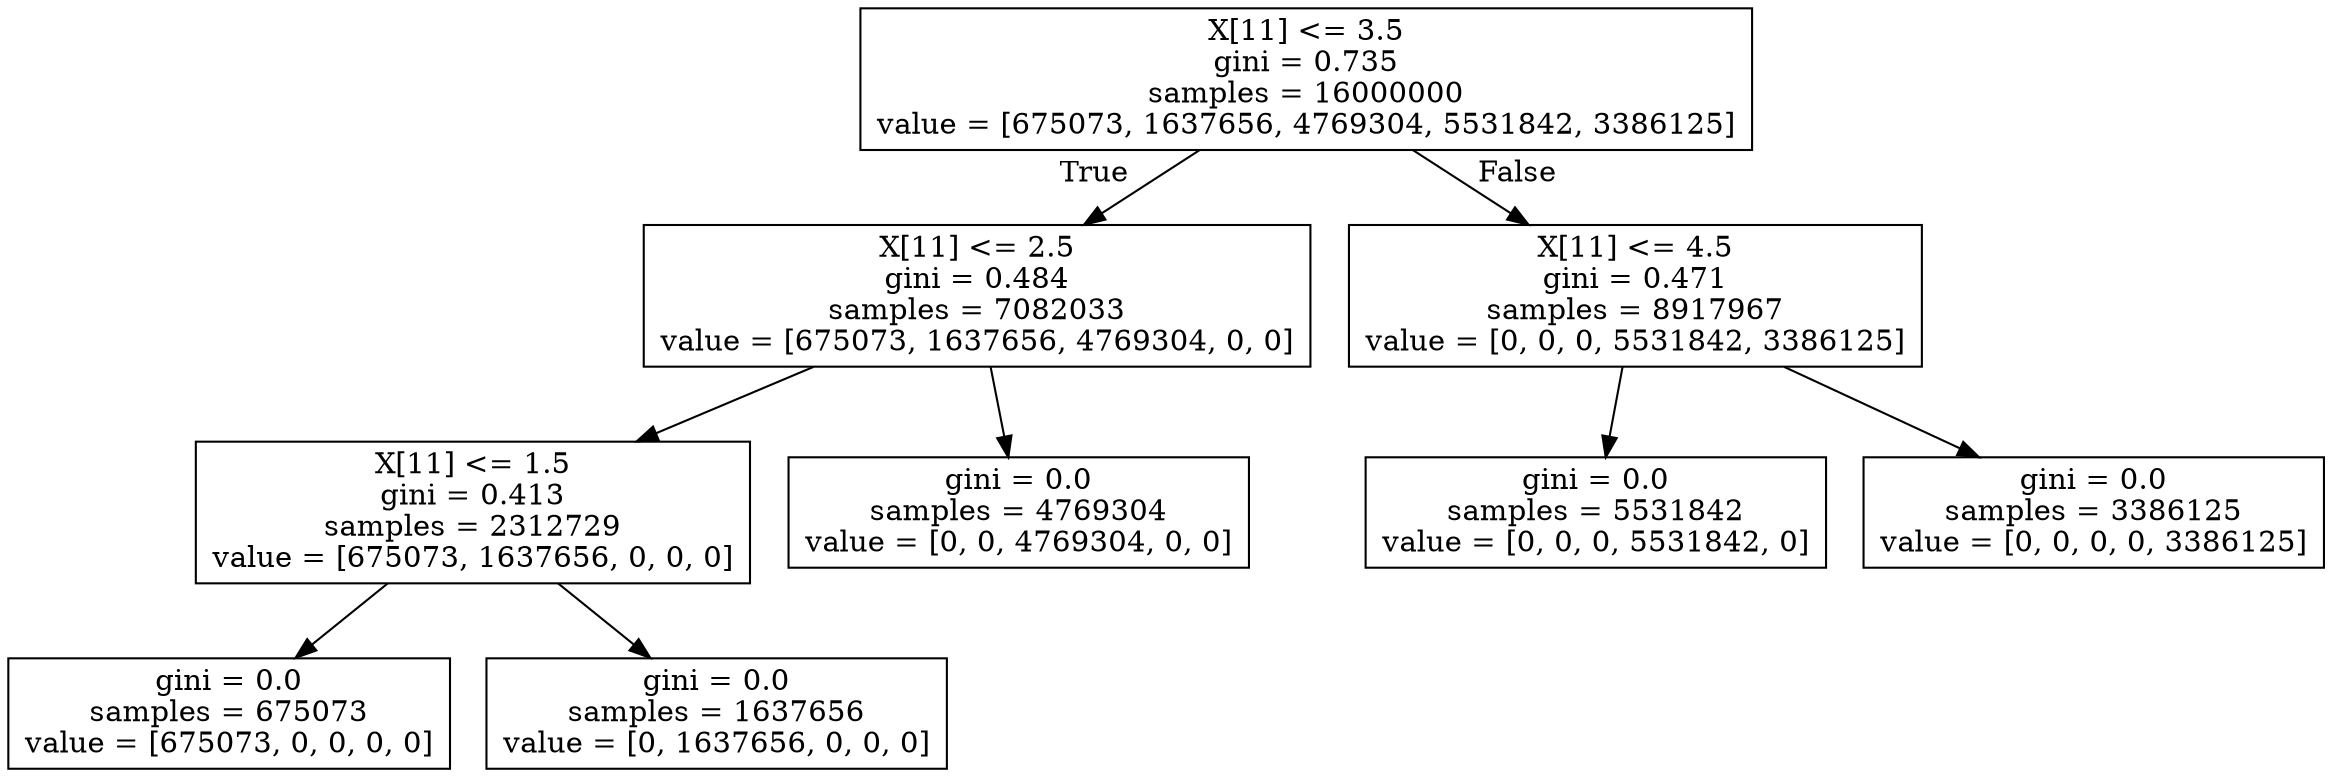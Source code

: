 digraph Tree {
node [shape=box] ;
0 [label="X[11] <= 3.5\ngini = 0.735\nsamples = 16000000\nvalue = [675073, 1637656, 4769304, 5531842, 3386125]"] ;
1 [label="X[11] <= 2.5\ngini = 0.484\nsamples = 7082033\nvalue = [675073, 1637656, 4769304, 0, 0]"] ;
0 -> 1 [labeldistance=2.5, labelangle=45, headlabel="True"] ;
2 [label="X[11] <= 1.5\ngini = 0.413\nsamples = 2312729\nvalue = [675073, 1637656, 0, 0, 0]"] ;
1 -> 2 ;
3 [label="gini = 0.0\nsamples = 675073\nvalue = [675073, 0, 0, 0, 0]"] ;
2 -> 3 ;
4 [label="gini = 0.0\nsamples = 1637656\nvalue = [0, 1637656, 0, 0, 0]"] ;
2 -> 4 ;
5 [label="gini = 0.0\nsamples = 4769304\nvalue = [0, 0, 4769304, 0, 0]"] ;
1 -> 5 ;
6 [label="X[11] <= 4.5\ngini = 0.471\nsamples = 8917967\nvalue = [0, 0, 0, 5531842, 3386125]"] ;
0 -> 6 [labeldistance=2.5, labelangle=-45, headlabel="False"] ;
7 [label="gini = 0.0\nsamples = 5531842\nvalue = [0, 0, 0, 5531842, 0]"] ;
6 -> 7 ;
8 [label="gini = 0.0\nsamples = 3386125\nvalue = [0, 0, 0, 0, 3386125]"] ;
6 -> 8 ;
}
